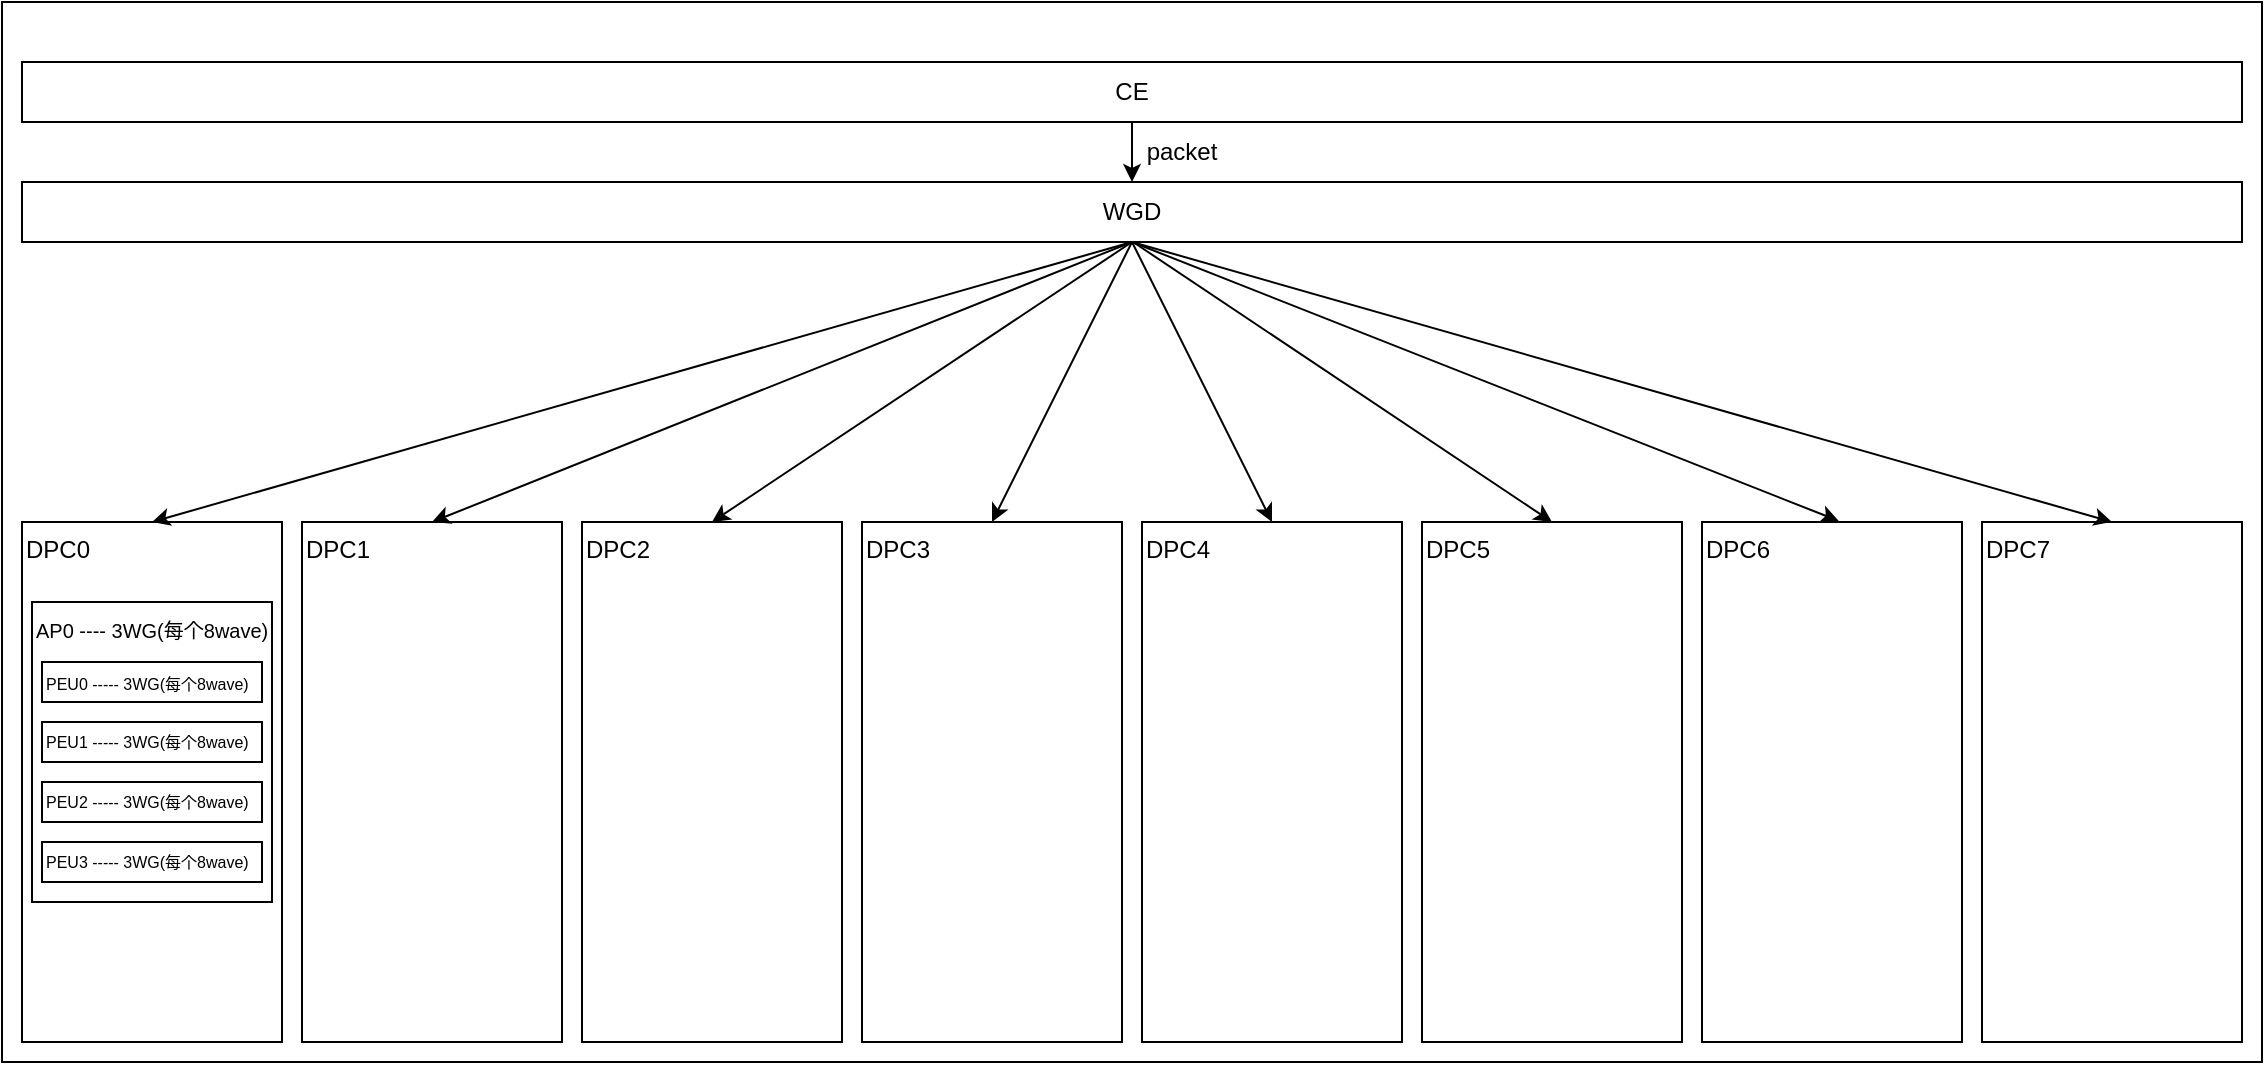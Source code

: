 <mxfile version="24.3.1" type="github">
  <diagram name="第 1 页" id="5vSi10IYWKKwUu39Mfgu">
    <mxGraphModel dx="1181" dy="654" grid="1" gridSize="10" guides="1" tooltips="1" connect="1" arrows="1" fold="1" page="1" pageScale="1" pageWidth="827" pageHeight="1169" math="0" shadow="0">
      <root>
        <mxCell id="0" />
        <mxCell id="1" parent="0" />
        <mxCell id="RlmZt1pfdswOODNtEyOg-9" value="" style="rounded=0;whiteSpace=wrap;html=1;" vertex="1" parent="1">
          <mxGeometry x="70" y="320" width="1130" height="530" as="geometry" />
        </mxCell>
        <mxCell id="RlmZt1pfdswOODNtEyOg-1" value="DPC0" style="rounded=0;whiteSpace=wrap;html=1;align=left;verticalAlign=top;" vertex="1" parent="1">
          <mxGeometry x="80" y="580" width="130" height="260" as="geometry" />
        </mxCell>
        <mxCell id="RlmZt1pfdswOODNtEyOg-2" value="&lt;span style=&quot;&quot;&gt;DPC1&lt;/span&gt;" style="rounded=0;whiteSpace=wrap;html=1;verticalAlign=top;align=left;" vertex="1" parent="1">
          <mxGeometry x="220" y="580" width="130" height="260" as="geometry" />
        </mxCell>
        <mxCell id="RlmZt1pfdswOODNtEyOg-3" value="&lt;span style=&quot;&quot;&gt;DPC2&lt;/span&gt;" style="rounded=0;whiteSpace=wrap;html=1;verticalAlign=top;align=left;" vertex="1" parent="1">
          <mxGeometry x="360" y="580" width="130" height="260" as="geometry" />
        </mxCell>
        <mxCell id="RlmZt1pfdswOODNtEyOg-4" value="&lt;span style=&quot;&quot;&gt;DPC3&lt;/span&gt;" style="rounded=0;whiteSpace=wrap;html=1;verticalAlign=top;align=left;" vertex="1" parent="1">
          <mxGeometry x="500" y="580" width="130" height="260" as="geometry" />
        </mxCell>
        <mxCell id="RlmZt1pfdswOODNtEyOg-5" value="&lt;span style=&quot;&quot;&gt;DPC4&lt;/span&gt;" style="rounded=0;whiteSpace=wrap;html=1;verticalAlign=top;align=left;" vertex="1" parent="1">
          <mxGeometry x="640" y="580" width="130" height="260" as="geometry" />
        </mxCell>
        <mxCell id="RlmZt1pfdswOODNtEyOg-6" value="&lt;span style=&quot;&quot;&gt;DPC5&lt;/span&gt;" style="rounded=0;whiteSpace=wrap;html=1;verticalAlign=top;align=left;" vertex="1" parent="1">
          <mxGeometry x="780" y="580" width="130" height="260" as="geometry" />
        </mxCell>
        <mxCell id="RlmZt1pfdswOODNtEyOg-7" value="&lt;span style=&quot;&quot;&gt;DPC6&lt;/span&gt;" style="rounded=0;whiteSpace=wrap;html=1;verticalAlign=top;align=left;" vertex="1" parent="1">
          <mxGeometry x="920" y="580" width="130" height="260" as="geometry" />
        </mxCell>
        <mxCell id="RlmZt1pfdswOODNtEyOg-8" value="&lt;span style=&quot;&quot;&gt;DPC7&lt;/span&gt;" style="rounded=0;whiteSpace=wrap;html=1;verticalAlign=top;align=left;" vertex="1" parent="1">
          <mxGeometry x="1060" y="580" width="130" height="260" as="geometry" />
        </mxCell>
        <mxCell id="RlmZt1pfdswOODNtEyOg-10" value="WGD" style="rounded=0;whiteSpace=wrap;html=1;" vertex="1" parent="1">
          <mxGeometry x="80" y="410" width="1110" height="30" as="geometry" />
        </mxCell>
        <mxCell id="RlmZt1pfdswOODNtEyOg-12" style="edgeStyle=orthogonalEdgeStyle;rounded=0;orthogonalLoop=1;jettySize=auto;html=1;exitX=0.5;exitY=1;exitDx=0;exitDy=0;" edge="1" parent="1" source="RlmZt1pfdswOODNtEyOg-11" target="RlmZt1pfdswOODNtEyOg-10">
          <mxGeometry relative="1" as="geometry" />
        </mxCell>
        <mxCell id="RlmZt1pfdswOODNtEyOg-11" value="CE" style="rounded=0;whiteSpace=wrap;html=1;" vertex="1" parent="1">
          <mxGeometry x="80" y="350" width="1110" height="30" as="geometry" />
        </mxCell>
        <mxCell id="RlmZt1pfdswOODNtEyOg-13" value="packet" style="text;html=1;align=center;verticalAlign=middle;whiteSpace=wrap;rounded=0;" vertex="1" parent="1">
          <mxGeometry x="630" y="380" width="60" height="30" as="geometry" />
        </mxCell>
        <mxCell id="RlmZt1pfdswOODNtEyOg-15" value="" style="endArrow=classic;html=1;rounded=0;exitX=0.5;exitY=1;exitDx=0;exitDy=0;entryX=0.5;entryY=0;entryDx=0;entryDy=0;" edge="1" parent="1" source="RlmZt1pfdswOODNtEyOg-10" target="RlmZt1pfdswOODNtEyOg-1">
          <mxGeometry width="50" height="50" relative="1" as="geometry">
            <mxPoint x="620" y="640" as="sourcePoint" />
            <mxPoint x="670" y="590" as="targetPoint" />
          </mxGeometry>
        </mxCell>
        <mxCell id="RlmZt1pfdswOODNtEyOg-16" value="" style="endArrow=classic;html=1;rounded=0;entryX=0.5;entryY=0;entryDx=0;entryDy=0;exitX=0.5;exitY=1;exitDx=0;exitDy=0;" edge="1" parent="1" source="RlmZt1pfdswOODNtEyOg-10" target="RlmZt1pfdswOODNtEyOg-2">
          <mxGeometry width="50" height="50" relative="1" as="geometry">
            <mxPoint x="620" y="640" as="sourcePoint" />
            <mxPoint x="670" y="590" as="targetPoint" />
          </mxGeometry>
        </mxCell>
        <mxCell id="RlmZt1pfdswOODNtEyOg-17" value="" style="endArrow=classic;html=1;rounded=0;exitX=0.5;exitY=1;exitDx=0;exitDy=0;entryX=0.5;entryY=0;entryDx=0;entryDy=0;" edge="1" parent="1" source="RlmZt1pfdswOODNtEyOg-10" target="RlmZt1pfdswOODNtEyOg-3">
          <mxGeometry width="50" height="50" relative="1" as="geometry">
            <mxPoint x="620" y="550" as="sourcePoint" />
            <mxPoint x="670" y="500" as="targetPoint" />
          </mxGeometry>
        </mxCell>
        <mxCell id="RlmZt1pfdswOODNtEyOg-19" value="" style="endArrow=classic;html=1;rounded=0;exitX=0.5;exitY=1;exitDx=0;exitDy=0;entryX=0.5;entryY=0;entryDx=0;entryDy=0;" edge="1" parent="1" source="RlmZt1pfdswOODNtEyOg-10" target="RlmZt1pfdswOODNtEyOg-4">
          <mxGeometry width="50" height="50" relative="1" as="geometry">
            <mxPoint x="590" y="530" as="sourcePoint" />
            <mxPoint x="640" y="480" as="targetPoint" />
          </mxGeometry>
        </mxCell>
        <mxCell id="RlmZt1pfdswOODNtEyOg-20" value="" style="endArrow=classic;html=1;rounded=0;entryX=0.5;entryY=0;entryDx=0;entryDy=0;exitX=0.5;exitY=1;exitDx=0;exitDy=0;" edge="1" parent="1" source="RlmZt1pfdswOODNtEyOg-10" target="RlmZt1pfdswOODNtEyOg-5">
          <mxGeometry width="50" height="50" relative="1" as="geometry">
            <mxPoint x="590" y="530" as="sourcePoint" />
            <mxPoint x="640" y="480" as="targetPoint" />
          </mxGeometry>
        </mxCell>
        <mxCell id="RlmZt1pfdswOODNtEyOg-21" value="" style="endArrow=classic;html=1;rounded=0;entryX=0.5;entryY=0;entryDx=0;entryDy=0;exitX=0.501;exitY=1.013;exitDx=0;exitDy=0;exitPerimeter=0;" edge="1" parent="1" source="RlmZt1pfdswOODNtEyOg-10" target="RlmZt1pfdswOODNtEyOg-6">
          <mxGeometry width="50" height="50" relative="1" as="geometry">
            <mxPoint x="640" y="440" as="sourcePoint" />
            <mxPoint x="760" y="470" as="targetPoint" />
          </mxGeometry>
        </mxCell>
        <mxCell id="RlmZt1pfdswOODNtEyOg-22" value="" style="endArrow=classic;html=1;rounded=0;entryX=0.526;entryY=-0.002;entryDx=0;entryDy=0;entryPerimeter=0;exitX=0.5;exitY=1;exitDx=0;exitDy=0;" edge="1" parent="1" source="RlmZt1pfdswOODNtEyOg-10" target="RlmZt1pfdswOODNtEyOg-7">
          <mxGeometry width="50" height="50" relative="1" as="geometry">
            <mxPoint x="780" y="510" as="sourcePoint" />
            <mxPoint x="830" y="460" as="targetPoint" />
          </mxGeometry>
        </mxCell>
        <mxCell id="RlmZt1pfdswOODNtEyOg-23" value="" style="endArrow=classic;html=1;rounded=0;entryX=0.5;entryY=0;entryDx=0;entryDy=0;exitX=0.5;exitY=1;exitDx=0;exitDy=0;" edge="1" parent="1" source="RlmZt1pfdswOODNtEyOg-10" target="RlmZt1pfdswOODNtEyOg-8">
          <mxGeometry width="50" height="50" relative="1" as="geometry">
            <mxPoint x="780" y="510" as="sourcePoint" />
            <mxPoint x="830" y="460" as="targetPoint" />
          </mxGeometry>
        </mxCell>
        <mxCell id="RlmZt1pfdswOODNtEyOg-25" value="&lt;font style=&quot;font-size: 10px;&quot;&gt;AP0 ---- 3WG(每个8wave)&lt;/font&gt;" style="rounded=0;whiteSpace=wrap;html=1;align=left;verticalAlign=top;" vertex="1" parent="1">
          <mxGeometry x="85" y="620" width="120" height="150" as="geometry" />
        </mxCell>
        <mxCell id="RlmZt1pfdswOODNtEyOg-28" value="&lt;font style=&quot;font-size: 8px;&quot;&gt;PEU0 ----- 3WG(每个8wave)&lt;/font&gt;" style="rounded=0;whiteSpace=wrap;html=1;align=left;" vertex="1" parent="1">
          <mxGeometry x="90" y="650" width="110" height="20" as="geometry" />
        </mxCell>
        <mxCell id="RlmZt1pfdswOODNtEyOg-29" value="PEU1&amp;nbsp;----- 3WG(每个8wave)" style="rounded=0;whiteSpace=wrap;html=1;align=left;fontSize=8;" vertex="1" parent="1">
          <mxGeometry x="90" y="680" width="110" height="20" as="geometry" />
        </mxCell>
        <mxCell id="RlmZt1pfdswOODNtEyOg-30" value="PEU2&amp;nbsp;----- 3WG(每个8wave)" style="rounded=0;whiteSpace=wrap;html=1;align=left;fontSize=8;" vertex="1" parent="1">
          <mxGeometry x="90" y="710" width="110" height="20" as="geometry" />
        </mxCell>
        <mxCell id="RlmZt1pfdswOODNtEyOg-31" value="PEU3&amp;nbsp;----- 3WG(每个8wave)" style="rounded=0;whiteSpace=wrap;html=1;align=left;fontSize=8;" vertex="1" parent="1">
          <mxGeometry x="90" y="740" width="110" height="20" as="geometry" />
        </mxCell>
      </root>
    </mxGraphModel>
  </diagram>
</mxfile>
